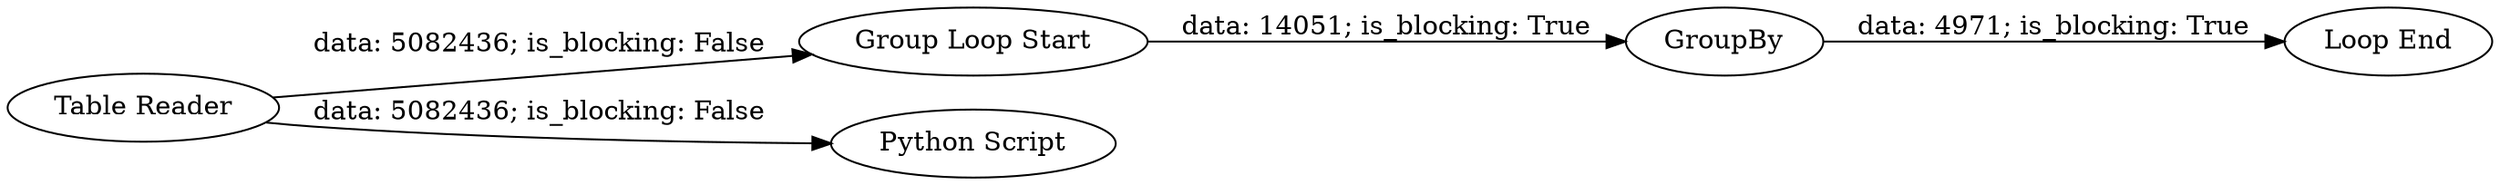 digraph {
	"-7069195294436583868_5" [label="Group Loop Start"]
	"-7069195294436583868_14" [label="Python Script"]
	"-7069195294436583868_1" [label="Table Reader"]
	"-7069195294436583868_7" [label="Loop End"]
	"-7069195294436583868_6" [label=GroupBy]
	"-7069195294436583868_6" -> "-7069195294436583868_7" [label="data: 4971; is_blocking: True"]
	"-7069195294436583868_1" -> "-7069195294436583868_14" [label="data: 5082436; is_blocking: False"]
	"-7069195294436583868_1" -> "-7069195294436583868_5" [label="data: 5082436; is_blocking: False"]
	"-7069195294436583868_5" -> "-7069195294436583868_6" [label="data: 14051; is_blocking: True"]
	rankdir=LR
}
